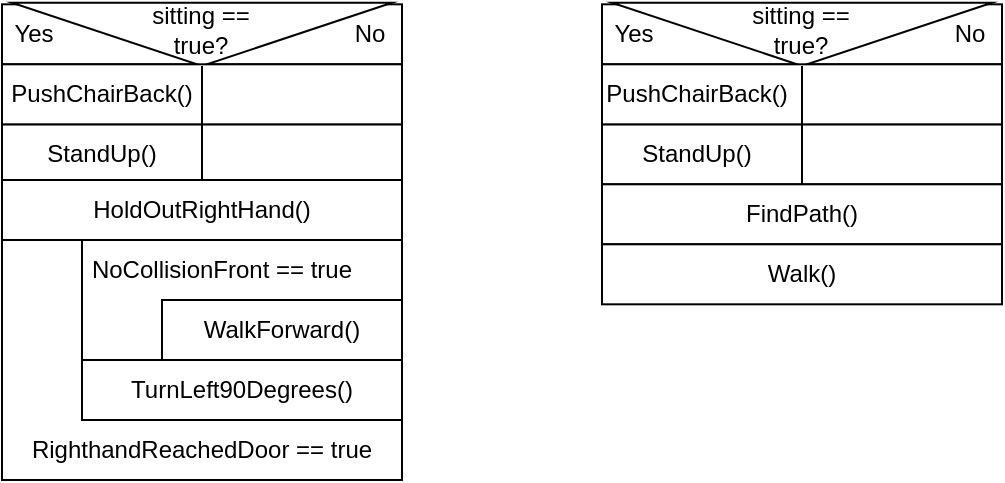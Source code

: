 <mxfile>
    <diagram id="DZRtau3YVgsKaxUGlX1o" name="Page-1">
        <mxGraphModel dx="622" dy="476" grid="1" gridSize="10" guides="1" tooltips="1" connect="1" arrows="1" fold="1" page="1" pageScale="1" pageWidth="850" pageHeight="1100" math="0" shadow="0">
            <root>
                <mxCell id="0"/>
                <mxCell id="1" parent="0"/>
                <mxCell id="49" value="" style="group" vertex="1" connectable="0" parent="1">
                    <mxGeometry x="300" y="120" width="200" height="152.16" as="geometry"/>
                </mxCell>
                <mxCell id="16" value="" style="whiteSpace=wrap;html=1;container=0;" parent="49" vertex="1">
                    <mxGeometry y="62.16" width="200" height="30" as="geometry"/>
                </mxCell>
                <mxCell id="7" value="" style="whiteSpace=wrap;html=1;container=0;" parent="49" vertex="1">
                    <mxGeometry y="2.16" width="200" height="30" as="geometry"/>
                </mxCell>
                <mxCell id="9" value="" style="triangle;whiteSpace=wrap;html=1;rotation=90;container=0;" parent="49" vertex="1">
                    <mxGeometry x="84.211" y="-77.84" width="31.579" height="190" as="geometry"/>
                </mxCell>
                <mxCell id="10" value="sitting == true?" style="text;html=1;strokeColor=none;fillColor=none;align=center;verticalAlign=middle;whiteSpace=wrap;rounded=0;container=0;" parent="49" vertex="1">
                    <mxGeometry x="68.421" width="63.158" height="30" as="geometry"/>
                </mxCell>
                <mxCell id="11" value="Yes" style="text;html=1;strokeColor=none;fillColor=none;align=center;verticalAlign=middle;whiteSpace=wrap;rounded=0;container=0;" parent="49" vertex="1">
                    <mxGeometry y="2.16" width="31.579" height="30" as="geometry"/>
                </mxCell>
                <mxCell id="12" value="No" style="text;html=1;strokeColor=none;fillColor=none;align=center;verticalAlign=middle;whiteSpace=wrap;rounded=0;container=0;" parent="49" vertex="1">
                    <mxGeometry x="168.421" y="2.16" width="31.579" height="30" as="geometry"/>
                </mxCell>
                <mxCell id="13" value="" style="whiteSpace=wrap;html=1;container=0;" parent="49" vertex="1">
                    <mxGeometry y="32.16" width="200" height="30" as="geometry"/>
                </mxCell>
                <mxCell id="14" value="" style="endArrow=none;html=1;entryX=1;entryY=0.5;entryDx=0;entryDy=0;" parent="49" target="9" edge="1">
                    <mxGeometry width="50" height="50" relative="1" as="geometry">
                        <mxPoint x="100" y="92.16" as="sourcePoint"/>
                        <mxPoint x="126.316" y="112.16" as="targetPoint"/>
                    </mxGeometry>
                </mxCell>
                <mxCell id="15" value="PushChairBack()" style="text;html=1;strokeColor=none;fillColor=none;align=center;verticalAlign=middle;whiteSpace=wrap;rounded=0;container=0;" parent="49" vertex="1">
                    <mxGeometry y="32.16" width="94.737" height="30" as="geometry"/>
                </mxCell>
                <mxCell id="17" value="StandUp()" style="text;html=1;strokeColor=none;fillColor=none;align=center;verticalAlign=middle;whiteSpace=wrap;rounded=0;container=0;" parent="49" vertex="1">
                    <mxGeometry y="62.16" width="94.737" height="30" as="geometry"/>
                </mxCell>
                <mxCell id="34" value="FindPath()" style="rounded=0;whiteSpace=wrap;html=1;" parent="49" vertex="1">
                    <mxGeometry y="92.16" width="200" height="30" as="geometry"/>
                </mxCell>
                <mxCell id="35" value="Walk()" style="rounded=0;whiteSpace=wrap;html=1;" parent="49" vertex="1">
                    <mxGeometry y="122.16" width="200" height="30" as="geometry"/>
                </mxCell>
                <mxCell id="36" value="" style="whiteSpace=wrap;html=1;container=0;" vertex="1" parent="1">
                    <mxGeometry y="182.16" width="200" height="30" as="geometry"/>
                </mxCell>
                <mxCell id="37" value="" style="whiteSpace=wrap;html=1;container=0;" vertex="1" parent="1">
                    <mxGeometry y="122.16" width="200" height="30" as="geometry"/>
                </mxCell>
                <mxCell id="38" value="" style="triangle;whiteSpace=wrap;html=1;rotation=90;container=0;" vertex="1" parent="1">
                    <mxGeometry x="84.211" y="42.16" width="31.579" height="190" as="geometry"/>
                </mxCell>
                <mxCell id="39" value="sitting == true?" style="text;html=1;strokeColor=none;fillColor=none;align=center;verticalAlign=middle;whiteSpace=wrap;rounded=0;container=0;" vertex="1" parent="1">
                    <mxGeometry x="68.421" y="120" width="63.158" height="30" as="geometry"/>
                </mxCell>
                <mxCell id="40" value="Yes" style="text;html=1;strokeColor=none;fillColor=none;align=center;verticalAlign=middle;whiteSpace=wrap;rounded=0;container=0;" vertex="1" parent="1">
                    <mxGeometry y="122.16" width="31.579" height="30" as="geometry"/>
                </mxCell>
                <mxCell id="41" value="No" style="text;html=1;strokeColor=none;fillColor=none;align=center;verticalAlign=middle;whiteSpace=wrap;rounded=0;container=0;" vertex="1" parent="1">
                    <mxGeometry x="168.421" y="122.16" width="31.579" height="30" as="geometry"/>
                </mxCell>
                <mxCell id="42" value="" style="whiteSpace=wrap;html=1;container=0;" vertex="1" parent="1">
                    <mxGeometry y="152.16" width="200" height="30" as="geometry"/>
                </mxCell>
                <mxCell id="43" value="" style="endArrow=none;html=1;entryX=1;entryY=0.5;entryDx=0;entryDy=0;" edge="1" parent="1" target="38">
                    <mxGeometry width="50" height="50" relative="1" as="geometry">
                        <mxPoint x="100" y="212.16" as="sourcePoint"/>
                        <mxPoint x="126.316" y="232.16" as="targetPoint"/>
                    </mxGeometry>
                </mxCell>
                <mxCell id="44" value="PushChairBack()" style="text;html=1;strokeColor=none;fillColor=none;align=center;verticalAlign=middle;whiteSpace=wrap;rounded=0;container=0;" vertex="1" parent="1">
                    <mxGeometry y="152.16" width="100" height="30" as="geometry"/>
                </mxCell>
                <mxCell id="45" value="StandUp()" style="text;html=1;strokeColor=none;fillColor=none;align=center;verticalAlign=middle;whiteSpace=wrap;rounded=0;container=0;" vertex="1" parent="1">
                    <mxGeometry y="182.16" width="100" height="30" as="geometry"/>
                </mxCell>
                <mxCell id="46" value="" style="rounded=0;whiteSpace=wrap;html=1;container=0;" vertex="1" parent="1">
                    <mxGeometry y="240" width="200" height="120" as="geometry"/>
                </mxCell>
                <mxCell id="51" value="" style="whiteSpace=wrap;html=1;container=0;" vertex="1" parent="1">
                    <mxGeometry x="40" y="240" width="160" height="60" as="geometry"/>
                </mxCell>
                <mxCell id="52" value="WalkForward()" style="whiteSpace=wrap;html=1;container=0;" vertex="1" parent="1">
                    <mxGeometry x="80" y="270" width="120" height="30" as="geometry"/>
                </mxCell>
                <mxCell id="53" value="HoldOutRightHand()" style="whiteSpace=wrap;html=1;container=0;" vertex="1" parent="1">
                    <mxGeometry y="210" width="200" height="30" as="geometry"/>
                </mxCell>
                <mxCell id="54" value="NoCollisionFront == true" style="text;html=1;strokeColor=none;fillColor=none;align=center;verticalAlign=middle;whiteSpace=wrap;rounded=0;" vertex="1" parent="1">
                    <mxGeometry x="40" y="240" width="140" height="30" as="geometry"/>
                </mxCell>
                <mxCell id="55" value="TurnLeft90Degrees()" style="whiteSpace=wrap;html=1;container=0;" vertex="1" parent="1">
                    <mxGeometry x="40" y="300" width="160" height="30" as="geometry"/>
                </mxCell>
                <mxCell id="56" value="RighthandReachedDoor == true" style="text;html=1;strokeColor=none;fillColor=none;align=center;verticalAlign=middle;whiteSpace=wrap;rounded=0;" vertex="1" parent="1">
                    <mxGeometry y="330" width="200" height="30" as="geometry"/>
                </mxCell>
            </root>
        </mxGraphModel>
    </diagram>
</mxfile>